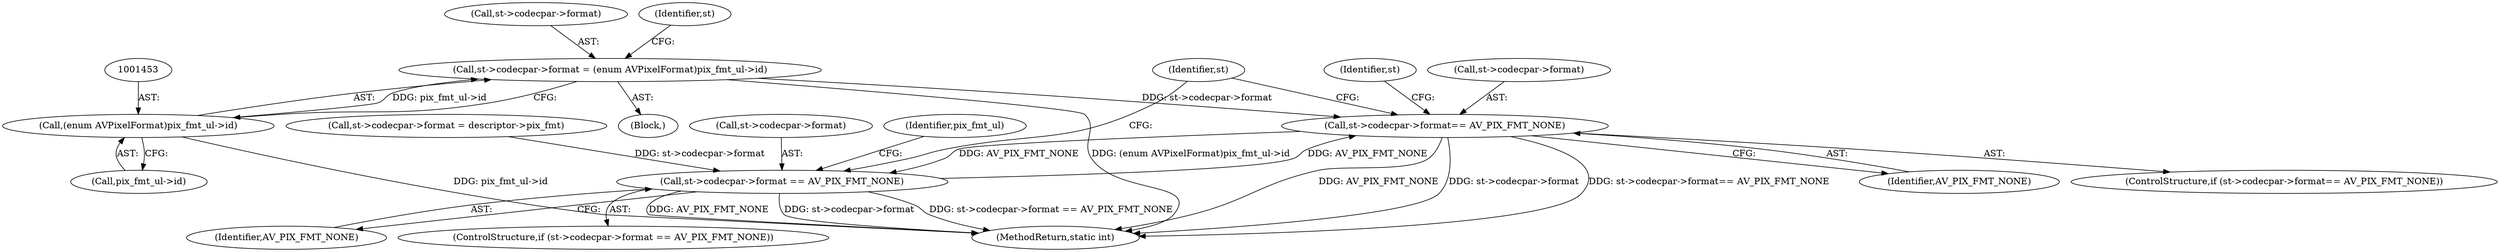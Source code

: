 digraph "0_FFmpeg_bab0716c7f4793ec42e05a5aa7e80d82a0dd4e75@pointer" {
"1001446" [label="(Call,st->codecpar->format = (enum AVPixelFormat)pix_fmt_ul->id)"];
"1001452" [label="(Call,(enum AVPixelFormat)pix_fmt_ul->id)"];
"1001458" [label="(Call,st->codecpar->format== AV_PIX_FMT_NONE)"];
"1001430" [label="(Call,st->codecpar->format == AV_PIX_FMT_NONE)"];
"1001452" [label="(Call,(enum AVPixelFormat)pix_fmt_ul->id)"];
"1001430" [label="(Call,st->codecpar->format == AV_PIX_FMT_NONE)"];
"1001454" [label="(Call,pix_fmt_ul->id)"];
"1001437" [label="(Block,)"];
"1001516" [label="(Identifier,st)"];
"1001469" [label="(Identifier,st)"];
"1001458" [label="(Call,st->codecpar->format== AV_PIX_FMT_NONE)"];
"1001436" [label="(Identifier,AV_PIX_FMT_NONE)"];
"1001439" [label="(Identifier,pix_fmt_ul)"];
"1001429" [label="(ControlStructure,if (st->codecpar->format == AV_PIX_FMT_NONE))"];
"1001464" [label="(Identifier,AV_PIX_FMT_NONE)"];
"1001457" [label="(ControlStructure,if (st->codecpar->format== AV_PIX_FMT_NONE))"];
"1001459" [label="(Call,st->codecpar->format)"];
"1001420" [label="(Call,st->codecpar->format = descriptor->pix_fmt)"];
"1001447" [label="(Call,st->codecpar->format)"];
"1001446" [label="(Call,st->codecpar->format = (enum AVPixelFormat)pix_fmt_ul->id)"];
"1001989" [label="(MethodReturn,static int)"];
"1001431" [label="(Call,st->codecpar->format)"];
"1001461" [label="(Identifier,st)"];
"1001446" -> "1001437"  [label="AST: "];
"1001446" -> "1001452"  [label="CFG: "];
"1001447" -> "1001446"  [label="AST: "];
"1001452" -> "1001446"  [label="AST: "];
"1001461" -> "1001446"  [label="CFG: "];
"1001446" -> "1001989"  [label="DDG: (enum AVPixelFormat)pix_fmt_ul->id"];
"1001452" -> "1001446"  [label="DDG: pix_fmt_ul->id"];
"1001446" -> "1001458"  [label="DDG: st->codecpar->format"];
"1001452" -> "1001454"  [label="CFG: "];
"1001453" -> "1001452"  [label="AST: "];
"1001454" -> "1001452"  [label="AST: "];
"1001452" -> "1001989"  [label="DDG: pix_fmt_ul->id"];
"1001458" -> "1001457"  [label="AST: "];
"1001458" -> "1001464"  [label="CFG: "];
"1001459" -> "1001458"  [label="AST: "];
"1001464" -> "1001458"  [label="AST: "];
"1001469" -> "1001458"  [label="CFG: "];
"1001516" -> "1001458"  [label="CFG: "];
"1001458" -> "1001989"  [label="DDG: AV_PIX_FMT_NONE"];
"1001458" -> "1001989"  [label="DDG: st->codecpar->format"];
"1001458" -> "1001989"  [label="DDG: st->codecpar->format== AV_PIX_FMT_NONE"];
"1001458" -> "1001430"  [label="DDG: AV_PIX_FMT_NONE"];
"1001430" -> "1001458"  [label="DDG: AV_PIX_FMT_NONE"];
"1001430" -> "1001429"  [label="AST: "];
"1001430" -> "1001436"  [label="CFG: "];
"1001431" -> "1001430"  [label="AST: "];
"1001436" -> "1001430"  [label="AST: "];
"1001439" -> "1001430"  [label="CFG: "];
"1001516" -> "1001430"  [label="CFG: "];
"1001430" -> "1001989"  [label="DDG: AV_PIX_FMT_NONE"];
"1001430" -> "1001989"  [label="DDG: st->codecpar->format"];
"1001430" -> "1001989"  [label="DDG: st->codecpar->format == AV_PIX_FMT_NONE"];
"1001420" -> "1001430"  [label="DDG: st->codecpar->format"];
}
